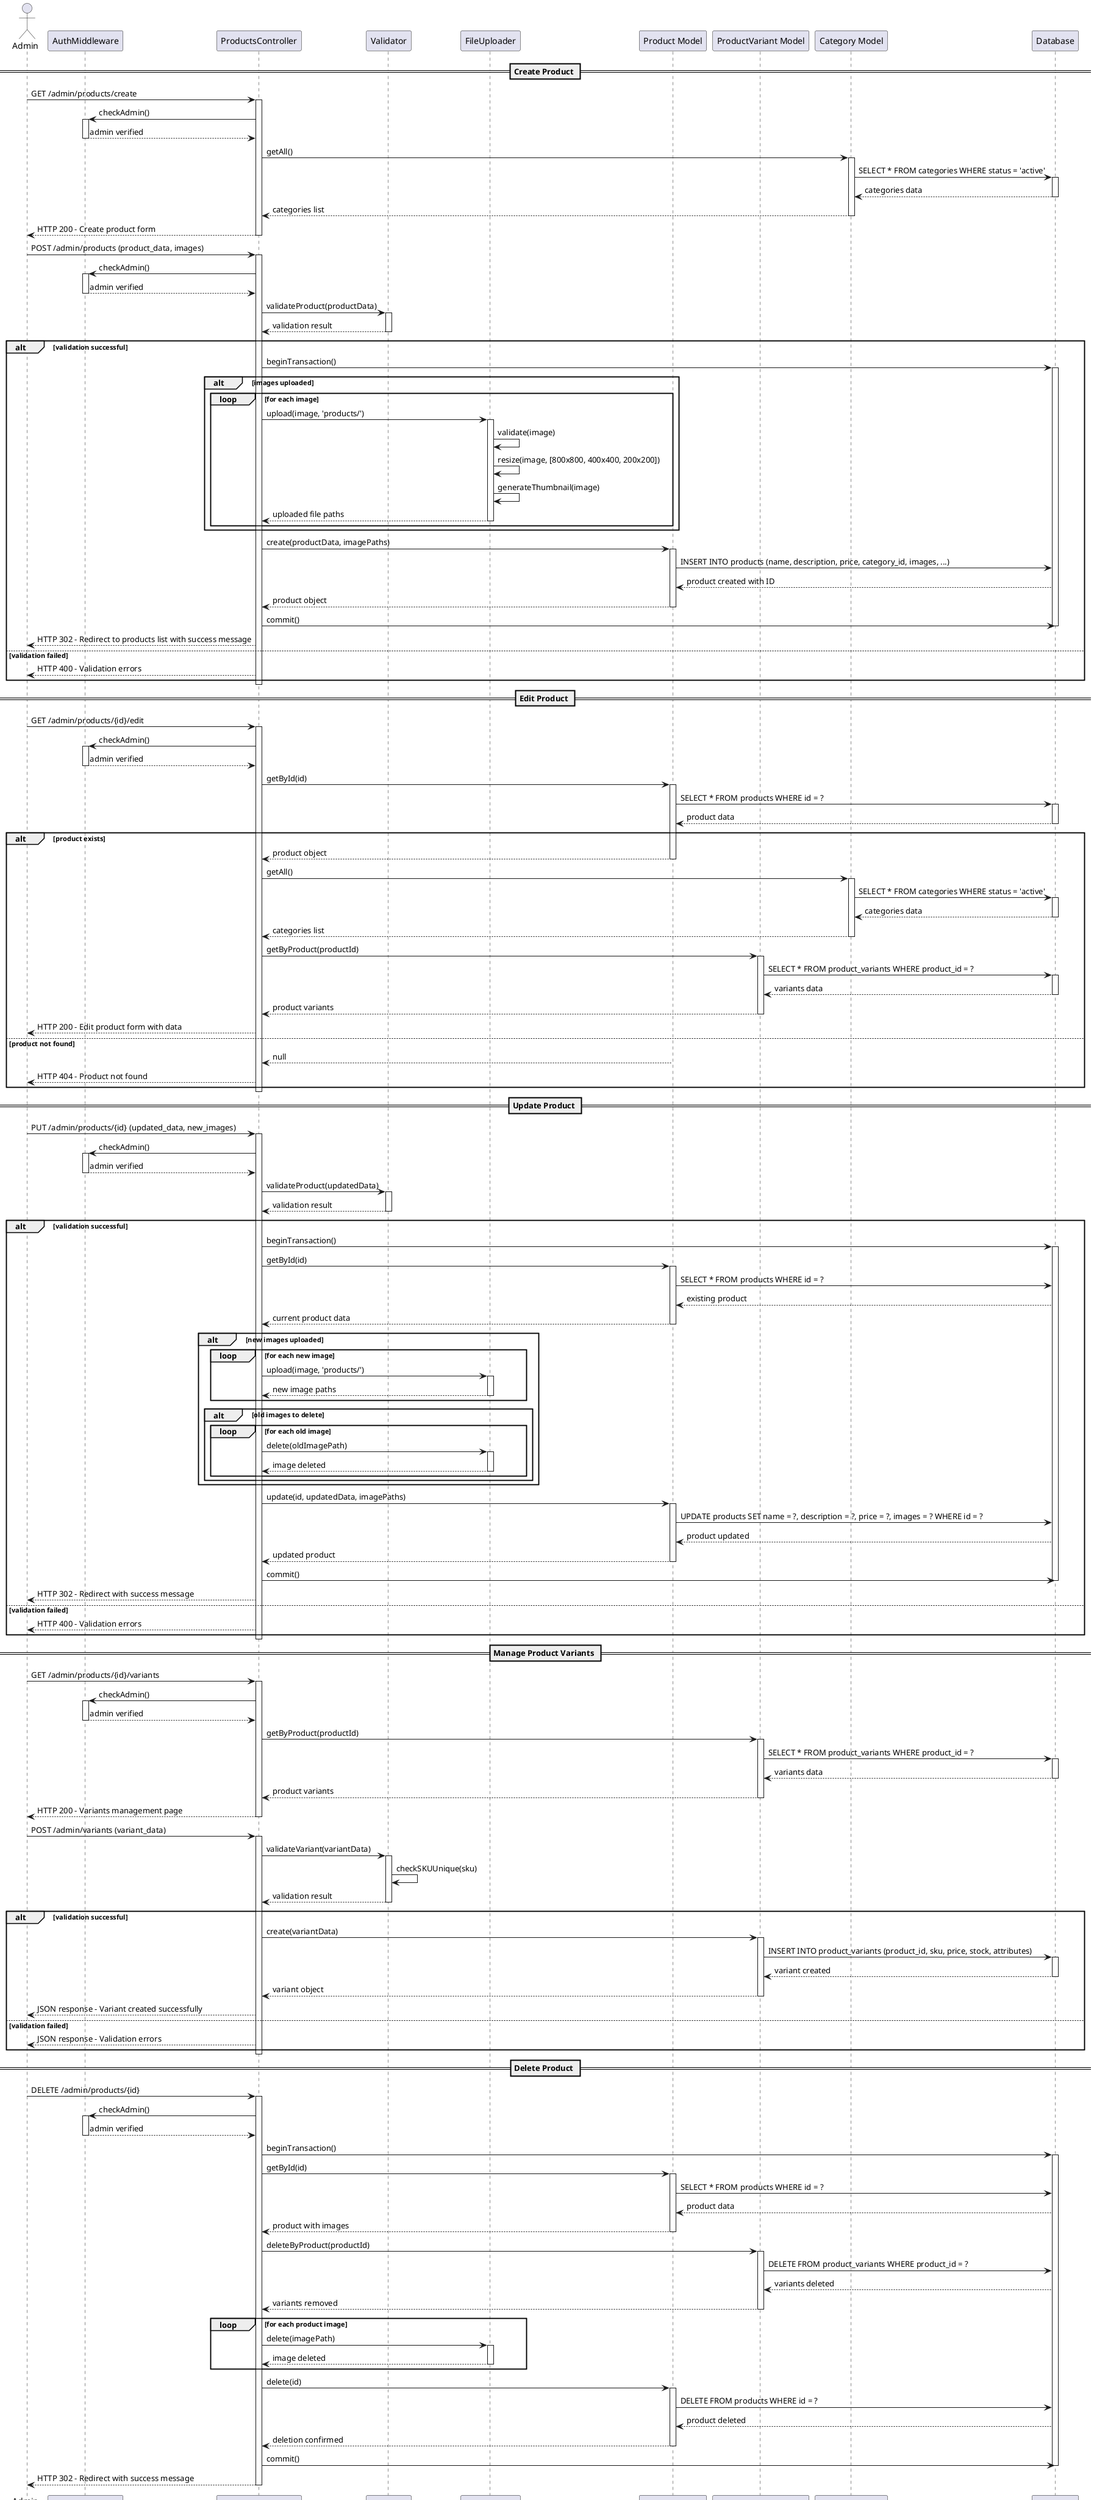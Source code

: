 @startuml Product Management Admin - Sequence Diagram

actor Admin
participant "AuthMiddleware" as Auth
participant "ProductsController" as Controller
participant "Validator" as Valid
participant "FileUploader" as Upload
participant "Product Model" as ProductModel
participant "ProductVariant Model" as VariantModel
participant "Category Model" as CategoryModel
participant "Database" as DB

== Create Product ==
Admin -> Controller: GET /admin/products/create
activate Controller

Controller -> Auth: checkAdmin()
activate Auth
Auth --> Controller: admin verified
deactivate Auth

Controller -> CategoryModel: getAll()
activate CategoryModel
CategoryModel -> DB: SELECT * FROM categories WHERE status = 'active'
activate DB
DB --> CategoryModel: categories data
deactivate DB
CategoryModel --> Controller: categories list
deactivate CategoryModel

Controller --> Admin: HTTP 200 - Create product form
deactivate Controller

Admin -> Controller: POST /admin/products (product_data, images)
activate Controller

Controller -> Auth: checkAdmin()
activate Auth
Auth --> Controller: admin verified
deactivate Auth

Controller -> Valid: validateProduct(productData)
activate Valid
Valid --> Controller: validation result
deactivate Valid

alt validation successful
    Controller -> DB: beginTransaction()
    activate DB

    alt images uploaded
        loop for each image
            Controller -> Upload: upload(image, 'products/')
            activate Upload
            Upload -> Upload: validate(image)
            Upload -> Upload: resize(image, [800x800, 400x400, 200x200])
            Upload -> Upload: generateThumbnail(image)
            Upload --> Controller: uploaded file paths
            deactivate Upload
        end
    end

    Controller -> ProductModel: create(productData, imagePaths)
    activate ProductModel
    ProductModel -> DB: INSERT INTO products (name, description, price, category_id, images, ...)
    DB --> ProductModel: product created with ID
    ProductModel --> Controller: product object
    deactivate ProductModel

    Controller -> DB: commit()
    deactivate DB

    Controller --> Admin: HTTP 302 - Redirect to products list with success message
else validation failed
    Controller --> Admin: HTTP 400 - Validation errors
end
deactivate Controller

== Edit Product ==
Admin -> Controller: GET /admin/products/{id}/edit
activate Controller

Controller -> Auth: checkAdmin()
activate Auth
Auth --> Controller: admin verified
deactivate Auth

Controller -> ProductModel: getById(id)
activate ProductModel
ProductModel -> DB: SELECT * FROM products WHERE id = ?
activate DB
DB --> ProductModel: product data
deactivate DB

alt product exists
    ProductModel --> Controller: product object
    deactivate ProductModel

    Controller -> CategoryModel: getAll()
    activate CategoryModel
    CategoryModel -> DB: SELECT * FROM categories WHERE status = 'active'
    activate DB
    DB --> CategoryModel: categories data
    deactivate DB
    CategoryModel --> Controller: categories list
    deactivate CategoryModel

    Controller -> VariantModel: getByProduct(productId)
    activate VariantModel
    VariantModel -> DB: SELECT * FROM product_variants WHERE product_id = ?
    activate DB
    DB --> VariantModel: variants data
    deactivate DB
    VariantModel --> Controller: product variants
    deactivate VariantModel

    Controller --> Admin: HTTP 200 - Edit product form with data
else product not found
    ProductModel --> Controller: null
    deactivate ProductModel
    Controller --> Admin: HTTP 404 - Product not found
end
deactivate Controller

== Update Product ==
Admin -> Controller: PUT /admin/products/{id} (updated_data, new_images)
activate Controller

Controller -> Auth: checkAdmin()
activate Auth
Auth --> Controller: admin verified
deactivate Auth

Controller -> Valid: validateProduct(updatedData)
activate Valid
Valid --> Controller: validation result
deactivate Valid

alt validation successful
    Controller -> DB: beginTransaction()
    activate DB

    Controller -> ProductModel: getById(id)
    activate ProductModel
    ProductModel -> DB: SELECT * FROM products WHERE id = ?
    DB --> ProductModel: existing product
    ProductModel --> Controller: current product data
    deactivate ProductModel

    alt new images uploaded
        loop for each new image
            Controller -> Upload: upload(image, 'products/')
            activate Upload
            Upload --> Controller: new image paths
            deactivate Upload
        end

        alt old images to delete
            loop for each old image
                Controller -> Upload: delete(oldImagePath)
                activate Upload
                Upload --> Controller: image deleted
                deactivate Upload
            end
        end
    end

    Controller -> ProductModel: update(id, updatedData, imagePaths)
    activate ProductModel
    ProductModel -> DB: UPDATE products SET name = ?, description = ?, price = ?, images = ? WHERE id = ?
    DB --> ProductModel: product updated
    ProductModel --> Controller: updated product
    deactivate ProductModel

    Controller -> DB: commit()
    deactivate DB

    Controller --> Admin: HTTP 302 - Redirect with success message
else validation failed
    Controller --> Admin: HTTP 400 - Validation errors
end
deactivate Controller

== Manage Product Variants ==
Admin -> Controller: GET /admin/products/{id}/variants
activate Controller

Controller -> Auth: checkAdmin()
activate Auth
Auth --> Controller: admin verified
deactivate Auth

Controller -> VariantModel: getByProduct(productId)
activate VariantModel
VariantModel -> DB: SELECT * FROM product_variants WHERE product_id = ?
activate DB
DB --> VariantModel: variants data
deactivate DB
VariantModel --> Controller: product variants
deactivate VariantModel

Controller --> Admin: HTTP 200 - Variants management page
deactivate Controller

Admin -> Controller: POST /admin/variants (variant_data)
activate Controller

Controller -> Valid: validateVariant(variantData)
activate Valid
Valid -> Valid: checkSKUUnique(sku)
Valid --> Controller: validation result
deactivate Valid

alt validation successful
    Controller -> VariantModel: create(variantData)
    activate VariantModel
    VariantModel -> DB: INSERT INTO product_variants (product_id, sku, price, stock, attributes)
    activate DB
    DB --> VariantModel: variant created
    deactivate DB
    VariantModel --> Controller: variant object
    deactivate VariantModel

    Controller --> Admin: JSON response - Variant created successfully
else validation failed
    Controller --> Admin: JSON response - Validation errors
end
deactivate Controller

== Delete Product ==
Admin -> Controller: DELETE /admin/products/{id}
activate Controller

Controller -> Auth: checkAdmin()
activate Auth
Auth --> Controller: admin verified
deactivate Auth

Controller -> DB: beginTransaction()
activate DB

Controller -> ProductModel: getById(id)
activate ProductModel
ProductModel -> DB: SELECT * FROM products WHERE id = ?
DB --> ProductModel: product data
ProductModel --> Controller: product with images
deactivate ProductModel

Controller -> VariantModel: deleteByProduct(productId)
activate VariantModel
VariantModel -> DB: DELETE FROM product_variants WHERE product_id = ?
DB --> VariantModel: variants deleted
VariantModel --> Controller: variants removed
deactivate VariantModel

loop for each product image
    Controller -> Upload: delete(imagePath)
    activate Upload
    Upload --> Controller: image deleted
    deactivate Upload
end

Controller -> ProductModel: delete(id)
activate ProductModel
ProductModel -> DB: DELETE FROM products WHERE id = ?
DB --> ProductModel: product deleted
ProductModel --> Controller: deletion confirmed
deactivate ProductModel

Controller -> DB: commit()
deactivate DB

Controller --> Admin: HTTP 302 - Redirect with success message
deactivate Controller

@enduml
